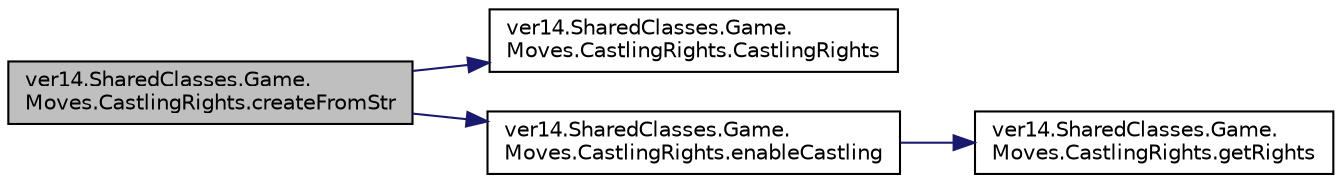 digraph "ver14.SharedClasses.Game.Moves.CastlingRights.createFromStr"
{
 // LATEX_PDF_SIZE
  edge [fontname="Helvetica",fontsize="10",labelfontname="Helvetica",labelfontsize="10"];
  node [fontname="Helvetica",fontsize="10",shape=record];
  rankdir="LR";
  Node1 [label="ver14.SharedClasses.Game.\lMoves.CastlingRights.createFromStr",height=0.2,width=0.4,color="black", fillcolor="grey75", style="filled", fontcolor="black",tooltip=" "];
  Node1 -> Node2 [color="midnightblue",fontsize="10",style="solid"];
  Node2 [label="ver14.SharedClasses.Game.\lMoves.CastlingRights.CastlingRights",height=0.2,width=0.4,color="black", fillcolor="white", style="filled",URL="$classver14_1_1_shared_classes_1_1_game_1_1_moves_1_1_castling_rights.html#a8c930418337c3c3928dc401387560b72",tooltip=" "];
  Node1 -> Node3 [color="midnightblue",fontsize="10",style="solid"];
  Node3 [label="ver14.SharedClasses.Game.\lMoves.CastlingRights.enableCastling",height=0.2,width=0.4,color="black", fillcolor="white", style="filled",URL="$classver14_1_1_shared_classes_1_1_game_1_1_moves_1_1_castling_rights.html#af329057b1fe25148aad88859f56b2742",tooltip=" "];
  Node3 -> Node4 [color="midnightblue",fontsize="10",style="solid"];
  Node4 [label="ver14.SharedClasses.Game.\lMoves.CastlingRights.getRights",height=0.2,width=0.4,color="black", fillcolor="white", style="filled",URL="$classver14_1_1_shared_classes_1_1_game_1_1_moves_1_1_castling_rights.html#a57813e23516140a07f3f0c3500e9298c",tooltip=" "];
}
